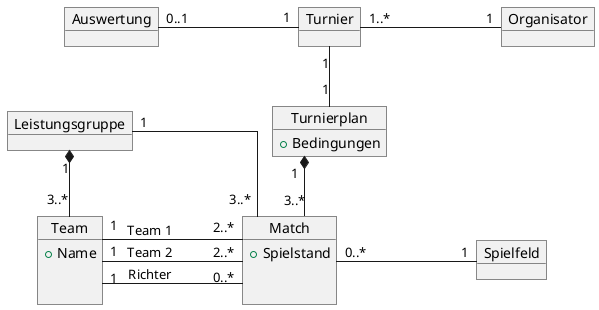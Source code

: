 @startuml
skinparam linetype ortho
skinparam nodesep 140

object Turnier
object Organisator
object Auswertung
object Turnierplan
  Turnierplan : + Bedingungen
object Match
  Match : + Spielstand
  Match : \n
object Team
  Team : + Name
  Team : \n
  
object Leistungsgruppe
object Spielfeld

Auswertung "0..1" -r- "1" Turnier
Turnier "1..*" -r- "1" Organisator
Turnier "1" -d- "1" Turnierplan
Turnierplan "1" *-d- "3..*" Match
Leistungsgruppe "1" *-- "3..*" Team


Leistungsgruppe "1" -- "3..*" Match
Team "1" -r- "2..*" Match : Team 1
Team "1" -r- "2..*" Match : Team 2
Team "1" -r- "0..*" Match : Richter

Match "0..*" -r- "1" Spielfeld

@enduml